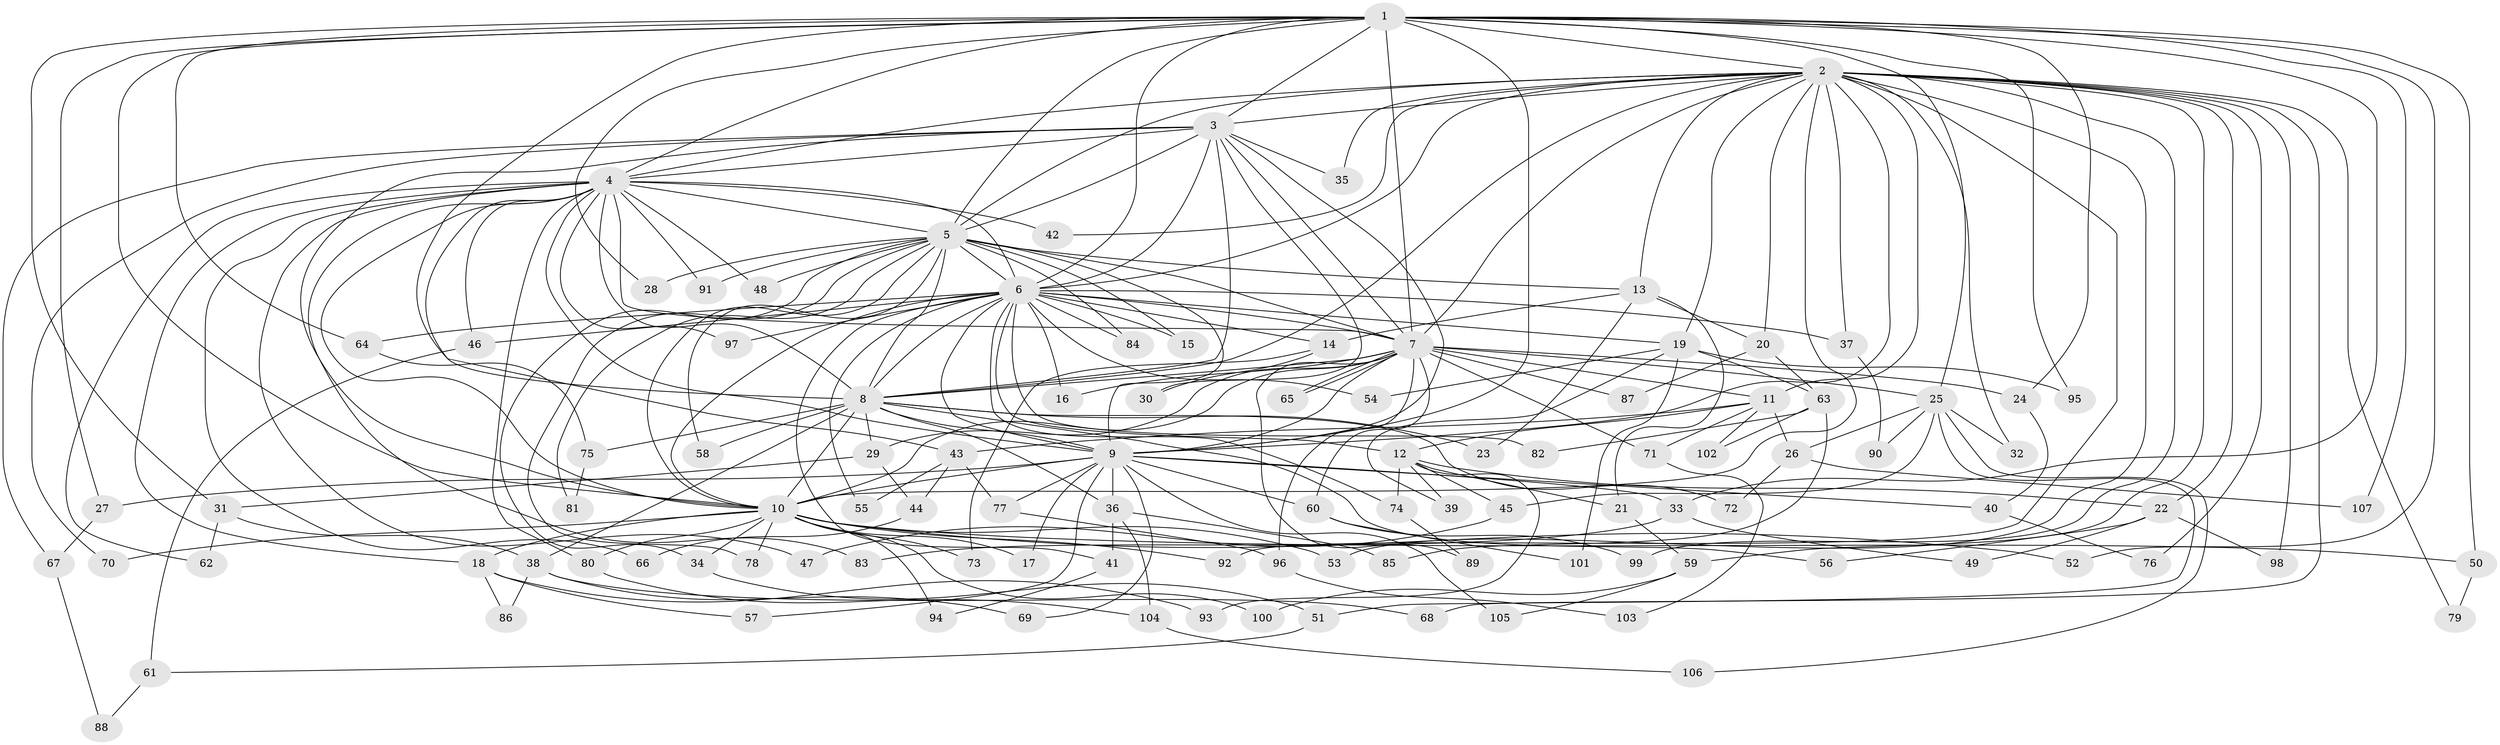// coarse degree distribution, {19: 0.02564102564102564, 27: 0.01282051282051282, 11: 0.01282051282051282, 21: 0.01282051282051282, 16: 0.01282051282051282, 31: 0.01282051282051282, 15: 0.01282051282051282, 20: 0.01282051282051282, 9: 0.01282051282051282, 7: 0.02564102564102564, 4: 0.11538461538461539, 2: 0.44871794871794873, 1: 0.02564102564102564, 5: 0.05128205128205128, 3: 0.1794871794871795, 8: 0.01282051282051282, 6: 0.01282051282051282}
// Generated by graph-tools (version 1.1) at 2025/51/02/27/25 19:51:43]
// undirected, 107 vertices, 239 edges
graph export_dot {
graph [start="1"]
  node [color=gray90,style=filled];
  1;
  2;
  3;
  4;
  5;
  6;
  7;
  8;
  9;
  10;
  11;
  12;
  13;
  14;
  15;
  16;
  17;
  18;
  19;
  20;
  21;
  22;
  23;
  24;
  25;
  26;
  27;
  28;
  29;
  30;
  31;
  32;
  33;
  34;
  35;
  36;
  37;
  38;
  39;
  40;
  41;
  42;
  43;
  44;
  45;
  46;
  47;
  48;
  49;
  50;
  51;
  52;
  53;
  54;
  55;
  56;
  57;
  58;
  59;
  60;
  61;
  62;
  63;
  64;
  65;
  66;
  67;
  68;
  69;
  70;
  71;
  72;
  73;
  74;
  75;
  76;
  77;
  78;
  79;
  80;
  81;
  82;
  83;
  84;
  85;
  86;
  87;
  88;
  89;
  90;
  91;
  92;
  93;
  94;
  95;
  96;
  97;
  98;
  99;
  100;
  101;
  102;
  103;
  104;
  105;
  106;
  107;
  1 -- 2;
  1 -- 3;
  1 -- 4;
  1 -- 5;
  1 -- 6;
  1 -- 7;
  1 -- 8;
  1 -- 9;
  1 -- 10;
  1 -- 24;
  1 -- 25;
  1 -- 27;
  1 -- 28;
  1 -- 31;
  1 -- 33;
  1 -- 50;
  1 -- 52;
  1 -- 64;
  1 -- 95;
  1 -- 107;
  2 -- 3;
  2 -- 4;
  2 -- 5;
  2 -- 6;
  2 -- 7;
  2 -- 8;
  2 -- 9;
  2 -- 10;
  2 -- 11;
  2 -- 13;
  2 -- 19;
  2 -- 20;
  2 -- 22;
  2 -- 32;
  2 -- 35;
  2 -- 37;
  2 -- 42;
  2 -- 53;
  2 -- 59;
  2 -- 68;
  2 -- 76;
  2 -- 79;
  2 -- 92;
  2 -- 98;
  2 -- 99;
  3 -- 4;
  3 -- 5;
  3 -- 6;
  3 -- 7;
  3 -- 8;
  3 -- 9;
  3 -- 10;
  3 -- 30;
  3 -- 35;
  3 -- 67;
  3 -- 70;
  4 -- 5;
  4 -- 6;
  4 -- 7;
  4 -- 8;
  4 -- 9;
  4 -- 10;
  4 -- 18;
  4 -- 42;
  4 -- 43;
  4 -- 46;
  4 -- 47;
  4 -- 48;
  4 -- 62;
  4 -- 66;
  4 -- 80;
  4 -- 83;
  4 -- 91;
  4 -- 97;
  5 -- 6;
  5 -- 7;
  5 -- 8;
  5 -- 9;
  5 -- 10;
  5 -- 13;
  5 -- 15;
  5 -- 28;
  5 -- 34;
  5 -- 48;
  5 -- 58;
  5 -- 78;
  5 -- 81;
  5 -- 84;
  5 -- 91;
  6 -- 7;
  6 -- 8;
  6 -- 9;
  6 -- 10;
  6 -- 12;
  6 -- 14;
  6 -- 15;
  6 -- 16;
  6 -- 19;
  6 -- 37;
  6 -- 41;
  6 -- 46;
  6 -- 54;
  6 -- 55;
  6 -- 64;
  6 -- 74;
  6 -- 82;
  6 -- 84;
  6 -- 97;
  7 -- 8;
  7 -- 9;
  7 -- 10;
  7 -- 11;
  7 -- 16;
  7 -- 24;
  7 -- 25;
  7 -- 29;
  7 -- 60;
  7 -- 65;
  7 -- 65;
  7 -- 71;
  7 -- 87;
  7 -- 89;
  7 -- 96;
  8 -- 9;
  8 -- 10;
  8 -- 23;
  8 -- 29;
  8 -- 36;
  8 -- 38;
  8 -- 56;
  8 -- 58;
  8 -- 72;
  8 -- 75;
  9 -- 10;
  9 -- 17;
  9 -- 27;
  9 -- 33;
  9 -- 36;
  9 -- 40;
  9 -- 57;
  9 -- 60;
  9 -- 69;
  9 -- 77;
  9 -- 105;
  10 -- 17;
  10 -- 18;
  10 -- 34;
  10 -- 50;
  10 -- 52;
  10 -- 53;
  10 -- 70;
  10 -- 73;
  10 -- 78;
  10 -- 80;
  10 -- 92;
  10 -- 94;
  10 -- 100;
  11 -- 12;
  11 -- 26;
  11 -- 43;
  11 -- 71;
  11 -- 102;
  12 -- 21;
  12 -- 22;
  12 -- 39;
  12 -- 45;
  12 -- 74;
  12 -- 93;
  13 -- 14;
  13 -- 20;
  13 -- 21;
  13 -- 23;
  14 -- 30;
  14 -- 73;
  18 -- 57;
  18 -- 86;
  18 -- 93;
  19 -- 39;
  19 -- 54;
  19 -- 63;
  19 -- 95;
  19 -- 101;
  20 -- 63;
  20 -- 87;
  21 -- 59;
  22 -- 49;
  22 -- 56;
  22 -- 98;
  24 -- 40;
  25 -- 26;
  25 -- 32;
  25 -- 45;
  25 -- 51;
  25 -- 90;
  25 -- 106;
  26 -- 72;
  26 -- 107;
  27 -- 67;
  29 -- 31;
  29 -- 44;
  31 -- 38;
  31 -- 62;
  33 -- 49;
  33 -- 83;
  34 -- 51;
  36 -- 41;
  36 -- 85;
  36 -- 104;
  37 -- 90;
  38 -- 68;
  38 -- 69;
  38 -- 86;
  40 -- 76;
  41 -- 94;
  43 -- 44;
  43 -- 55;
  43 -- 77;
  44 -- 66;
  45 -- 47;
  46 -- 61;
  50 -- 79;
  51 -- 61;
  59 -- 100;
  59 -- 105;
  60 -- 99;
  60 -- 101;
  61 -- 88;
  63 -- 82;
  63 -- 85;
  63 -- 102;
  64 -- 75;
  67 -- 88;
  71 -- 103;
  74 -- 89;
  75 -- 81;
  77 -- 96;
  80 -- 104;
  96 -- 103;
  104 -- 106;
}
